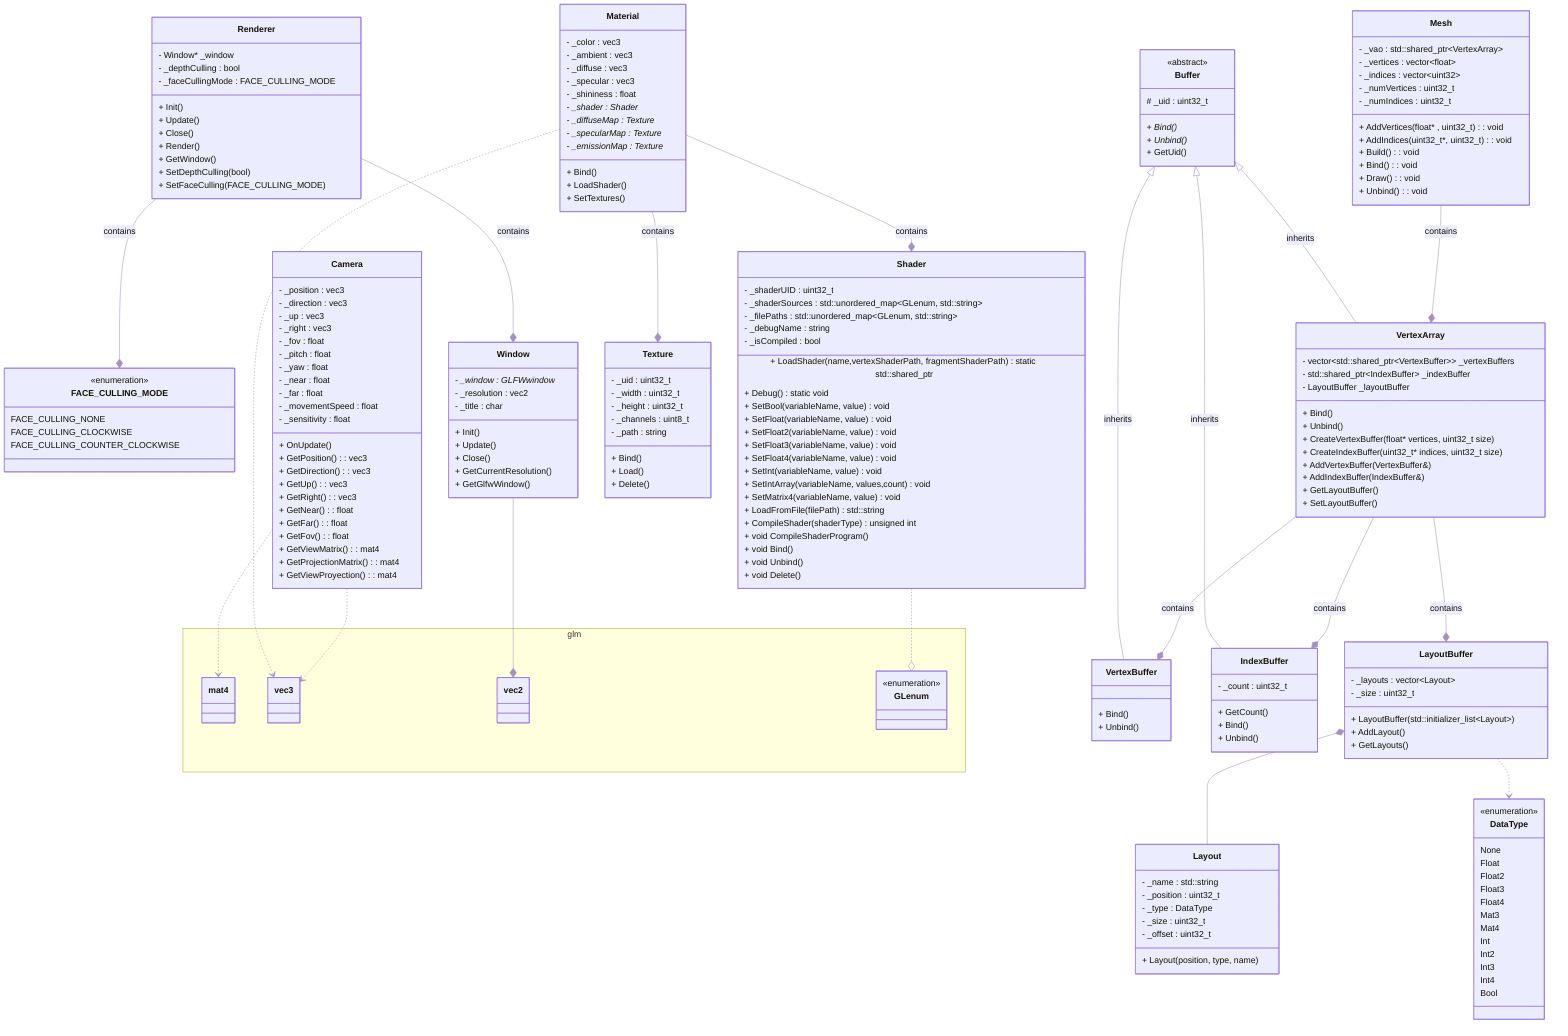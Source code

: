 ---
config:
  theme: mc
---

%%{
  init: {
    'theme': '%%base%%',
    'themeVariables': {
      'primaryColor': '#6606d6',
      'primaryTextColor': '#fff',
      'primaryBorderColor': '#7C0000',
      'lineColor': '#a591bf',
      'secondaryColor': '#a6a0ad',
      'tertiaryColor': '#fff'
    }
  }
}%%

classDiagram
    direction TB

    class FACE_CULLING_MODE{
         <<enumeration>>
        FACE_CULLING_NONE
        FACE_CULLING_CLOCKWISE
        FACE_CULLING_COUNTER_CLOCKWISE
    }
    class Renderer {
        - Window* _window
        - _depthCulling : bool
        - _faceCullingMode : FACE_CULLING_MODE
        + Init()
        + Update()
        + Close()
        + Render()
        + GetWindow()
        + SetDepthCulling(bool)
        + SetFaceCulling(FACE_CULLING_MODE)
    }
    class Window {
        - _window : GLFWwindow*
        - _resolution : vec2
        - _title : char
        + Init()
        + Update()
        + Close()
        + GetCurrentResolution()
        + GetGlfwWindow()
    }
    class Camera {
        - _position     : vec3
        - _direction    : vec3
        - _up           : vec3
        - _right        : vec3
        - _fov          : float
        - _pitch        : float
        - _yaw          : float
        - _near         : float
        - _far          : float
        - _movementSpeed : float
        - _sensitivity : float
        + OnUpdate()
        + GetPosition() : vec3
        + GetDirection() : vec3
        + GetUp() : vec3
        + GetRight() : vec3
        + GetNear() : float
        + GetFar() : float
        + GetFov() : float
        + GetViewMatrix() : mat4
        + GetProjectionMatrix() : mat4
        + GetViewProyection() : mat4
    }
    class Material {
        - _color : vec3
        - _ambient : vec3
        - _diffuse : vec3
        - _specular : vec3
        - _shininess : float
        - _shader : Shader*
        - _diffuseMap : Texture*
        - _specularMap : Texture*
        - _emissionMap : Texture*
        + Bind()
        + LoadShader()
        + SetTextures()
    }
    class Mesh {
        - _vao : std::shared_ptr~VertexArray~
        - _vertices : vector~float~
        - _indices : vector~uint32~
        - _numVertices : uint32_t
        - _numIndices : uint32_t
        + AddVertices(float* , uint32_t ) : void
        + AddIndices(uint32_t*, uint32_t ) : void
        + Build() : void
        + Bind() : void
        + Draw() : void
        + Unbind() : void
    }
    class Shader {
        - _shaderUID : uint32_t
        - _shaderSources : std::unordered_map~GLenum, std::string~
        - _filePaths : std::unordered_map~GLenum, std::string~
        - _debugName : string
        - _isCompiled : bool
        + LoadShader( name,vertexShaderPath, fragmentShaderPath) static std::shared_ptr<Shader>
        + Debug() static void

        + SetBool(variableName, value) void
        + SetFloat(variableName, value) void
        + SetFloat2(variableName, value) void
        + SetFloat3(variableName, value) void
        + SetFloat4(variableName, value) void
        + SetInt(variableName, value)  void
        + SetIntArray(variableName, values,count) void
        + SetMatrix4(variableName, value) void
        + LoadFromFile(filePath) std::string
        + CompileShader(shaderType) unsigned int
        + void CompileShaderProgram()
        + void Bind()
        + void Unbind()
        + void Delete()
    }
    class Texture {
        - _uid : uint32_t
        - _width : uint32_t
        - _height : uint32_t
        - _channels : uint8_t
        - _path : string
        + Bind()
        + Load()
        + Delete()
    }
    class VertexArray {
        - vector~std::shared_ptr~VertexBuffer~~ _vertexBuffers
        - std::shared_ptr~IndexBuffer~ _indexBuffer
        - LayoutBuffer _layoutBuffer

        + Bind()
        + Unbind()
        + CreateVertexBuffer(float* vertices, uint32_t size)
        + CreateIndexBuffer(uint32_t* indices, uint32_t size)
        + AddVertexBuffer(VertexBuffer&)
        + AddIndexBuffer(IndexBuffer&)
        + GetLayoutBuffer()
        + SetLayoutBuffer()
    }
    class Buffer {
        <<abstract>>
        # _uid : uint32_t

        + Bind()*
        + Unbind()*
        + GetUid()
    }
    class VertexBuffer {
        + Bind()
        + Unbind()
    }
    class IndexBuffer {
        - _count : uint32_t
        + GetCount()
        + Bind()
        + Unbind()
    }
    class LayoutBuffer {
        - _layouts : vector~Layout~
        - _size : uint32_t
        + LayoutBuffer(std::initializer_list~Layout~)
        + AddLayout()
        + GetLayouts()
    }

    class Layout{
        - _name : std::string
        - _position : uint32_t
        - _type : DataType
        - _size : uint32_t
        - _offset : uint32_t

        + Layout(position, type, name)
    }

    class DataType{
        <<enumeration>>
        None
        Float
        Float2
        Float3
        Float4
        Mat3
        Mat4
        Int
        Int2
        Int3
        Int4
        Bool
    }

    <<abstract>> Buffer

    Renderer --* Window : contains
    Renderer --* FACE_CULLING_MODE : contains
    Material --* Shader : contains
    Material --* Texture : contains
    Mesh --* VertexArray : contains
    VertexArray --* VertexBuffer : contains
    VertexArray --* IndexBuffer : contains
    VertexArray --* LayoutBuffer : contains
    Buffer <|-- VertexBuffer : inherits
    Buffer <|-- IndexBuffer : inherits
    Buffer <|-- VertexArray : inherits
    LayoutBuffer *-- Layout

    LayoutBuffer ..> DataType


    %% Extern classes
    namespace glm {
        class mat4{

        }

        class vec3{
%%            + x : float
%%            + y : float
%%            + z : float
        }

        class vec2{
%%            + x : float
%%            + y : float
        }

        class GLenum{
            <<enumeration>>
        }

    }

    Window --* vec2
    Camera ..> mat4
    Camera ..> vec3
    Material ..> vec3
    Shader ..o GLenum